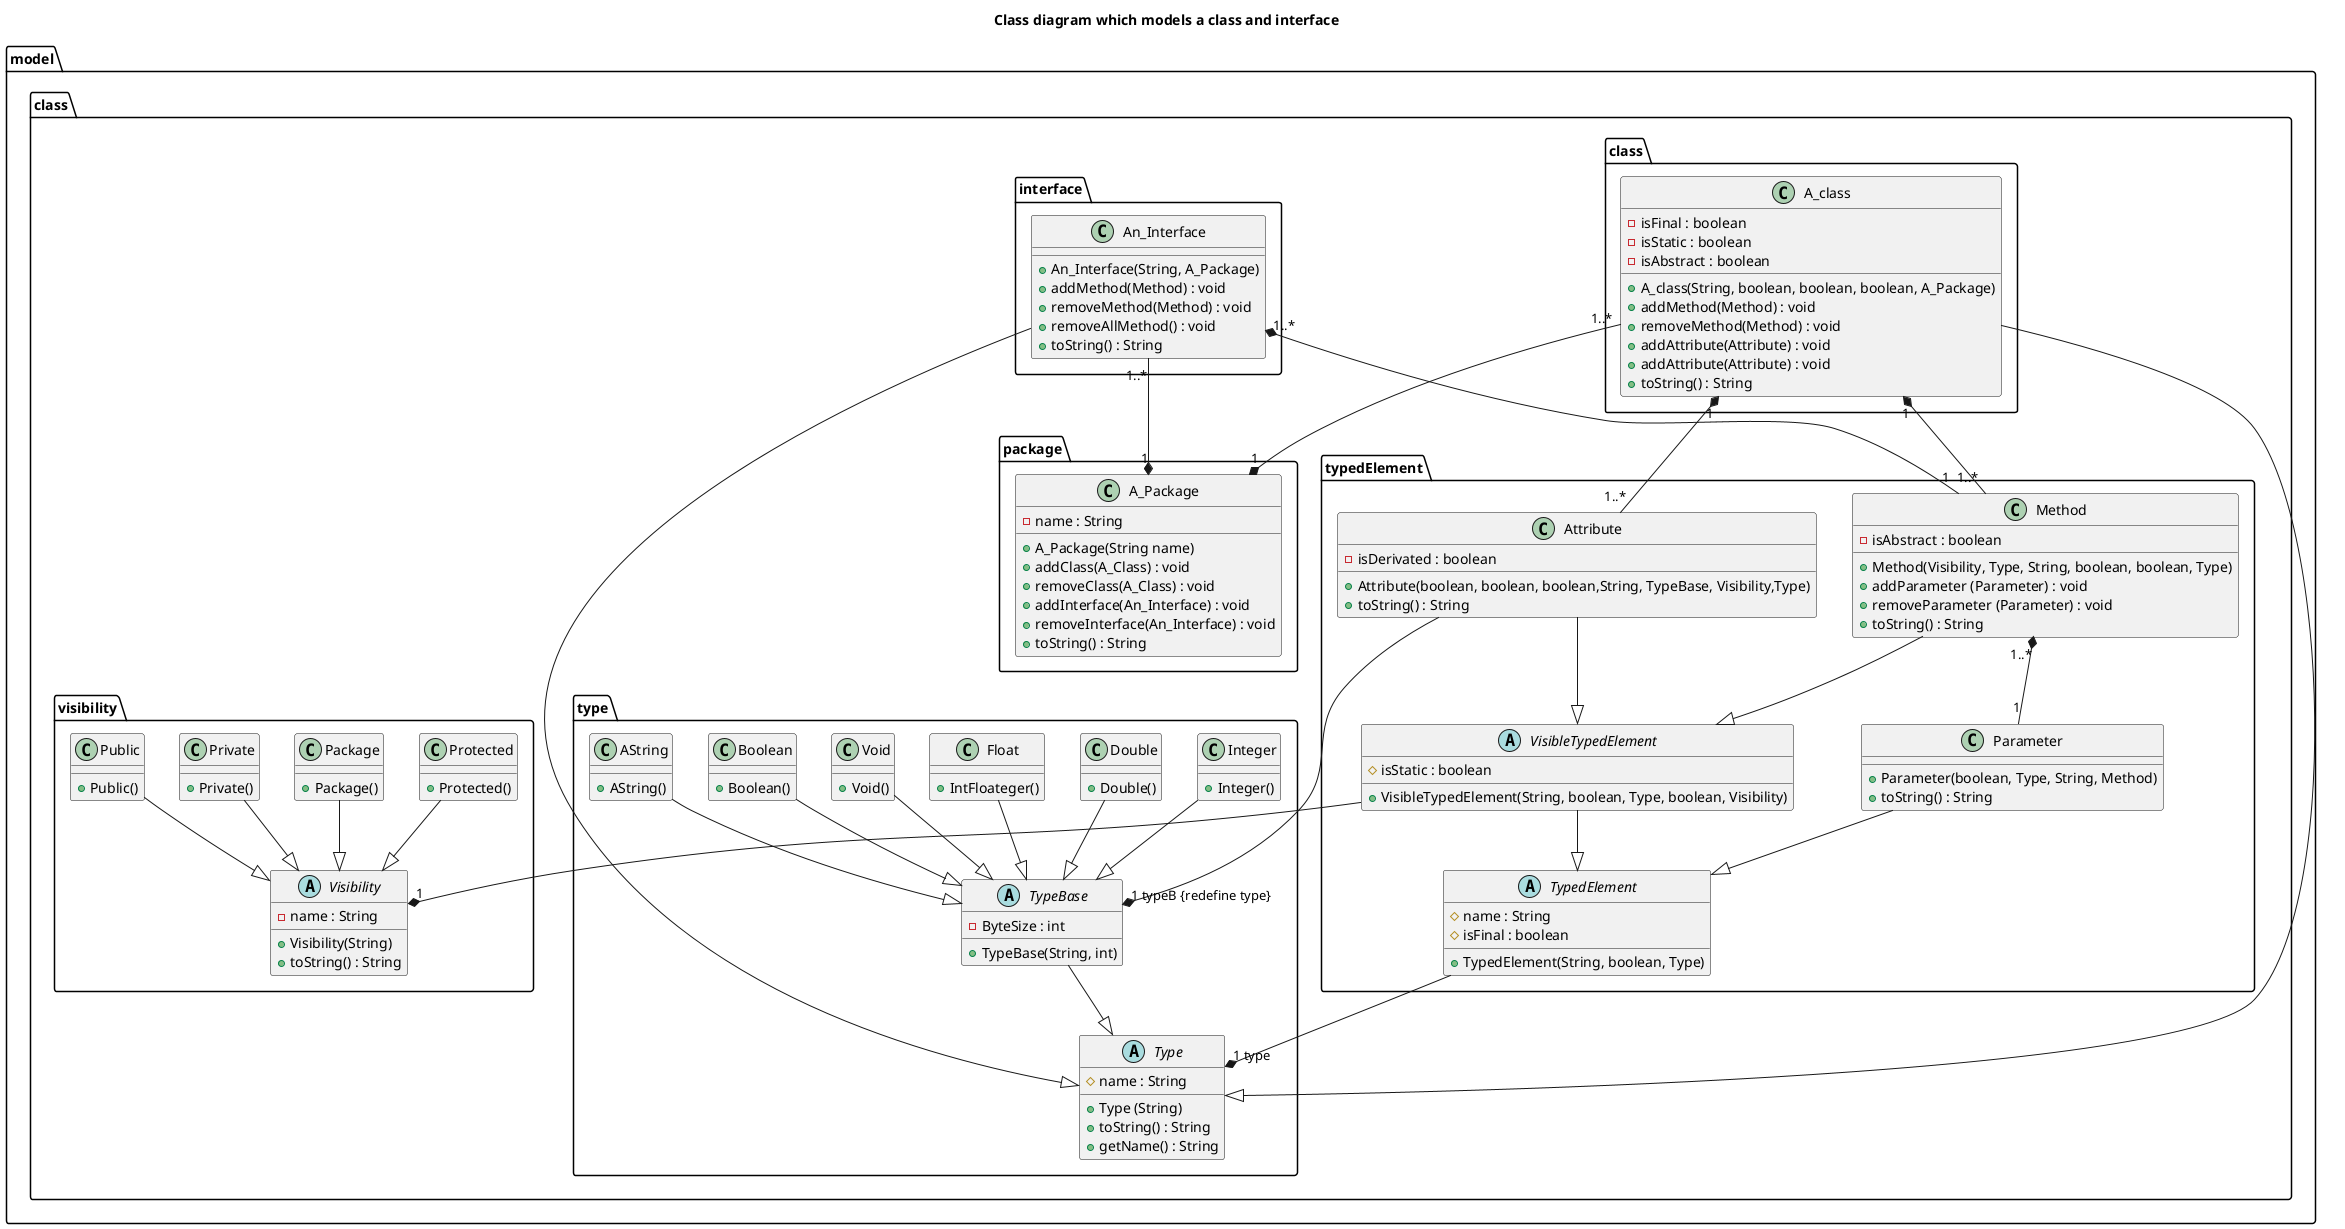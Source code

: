 @startuml

title Class diagram which models a class and interface



package model.class <<folder>> {

	package model.class.package <<folder>> {
		class A_Package {
		 - name : String

		 + A_Package(String name)
		 + addClass(A_Class) : void
		 + removeClass(A_Class) : void
		 + addInterface(An_Interface) : void
		 + removeInterface(An_Interface) : void
		 + toString() : String
		}
	}

	package model.class.class <<folder>> {

		 class A_class {
		  - isFinal : boolean
		  - isStatic : boolean
		  - isAbstract : boolean

		  + A_class(String, boolean, boolean, boolean, A_Package)
		  + addMethod(Method) : void
		  + removeMethod(Method) : void
		  + addAttribute(Attribute) : void
		  + addAttribute(Attribute) : void
		  + toString() : String
		}
	}

	package model.class.interface <<folder>> {
		class An_Interface {

		+ An_Interface(String, A_Package)
		+ addMethod(Method) : void
		+ removeMethod(Method) : void
		+ removeAllMethod() : void
		+ toString() : String
		}
	}


	package model.class.typedElement <<folder>> {

		class Attribute {
			- isDerivated : boolean

			+ Attribute(boolean, boolean, boolean,String, TypeBase, Visibility,Type)
			+ toString() : String
		}

		class Method {
			- isAbstract : boolean

			+ Method(Visibility, Type, String, boolean, boolean, Type)
			+ addParameter (Parameter) : void
			+ removeParameter (Parameter) : void
			+ toString() : String
		}

		class Parameter {
			+ Parameter(boolean, Type, String, Method)
			+ toString() : String
		}

		abstract class TypedElement{
			# name : String
			# isFinal : boolean

			+ TypedElement(String, boolean, Type)
		}

		abstract class VisibleTypedElement {
			# isStatic : boolean

			+ VisibleTypedElement(String, boolean, Type, boolean, Visibility)
		}
	}



	package model.class.type <<folder>> {
		abstract class Type{
			# name : String

			+ Type (String)
			+ toString() : String
			+ getName() : String
		}

		abstract class TypeBase{
		 	- ByteSize : int
		 	+ TypeBase(String, int)
		}

		class Integer {
			+ Integer()
		}

		class Double {
			+ Double()
		}

		class Float {
			+ IntFloateger()
		}

		class Void {
			+ Void()
		}

		class Boolean {
			+ Boolean()
		}

		class AString {
			+ AString()
		}
	}

	Boolean --|> TypeBase
	Float --|> TypeBase
	Double --|> TypeBase
	Integer --|> TypeBase
	Void --|> TypeBase
	AString --|> TypeBase

	TypeBase --|> Type

	TypedElement  " " --* "1 type" Type
	Attribute  " " --* "1 typeB {redefine type}" TypeBase


	package model.class.visibility <<folder>> {

		abstract class Visibility{
			- name : String

			+ Visibility(String)
			+ toString() : String
		}

		class Private {
			+ Private()
		}

		class Public {
			+ Public()
		}

		class Protected {
			+ Protected()
		}

		class Package {
			+ Package()
		}
	}

	Private --|> Visibility
	Public --|> Visibility
	Protected --|> Visibility
	Package --|> Visibility

	VisibleTypedElement --|> TypedElement
	Parameter --|> TypedElement

	Method --|> VisibleTypedElement
	Attribute --|> VisibleTypedElement
	VisibleTypedElement " " --* "1" Visibility


	A_class --|> Type
	A_class "1..*" --* "1" A_Package
	An_Interface "1..*" --* "1" A_Package
	A_class "1" *-- "1..*" Attribute
	A_class "1" *-- "1..*" Method

	An_Interface "1..*" *-- "1" Method

	Method "1..*" *-- "1" Parameter

	An_Interface --|> Type

}






@enduml